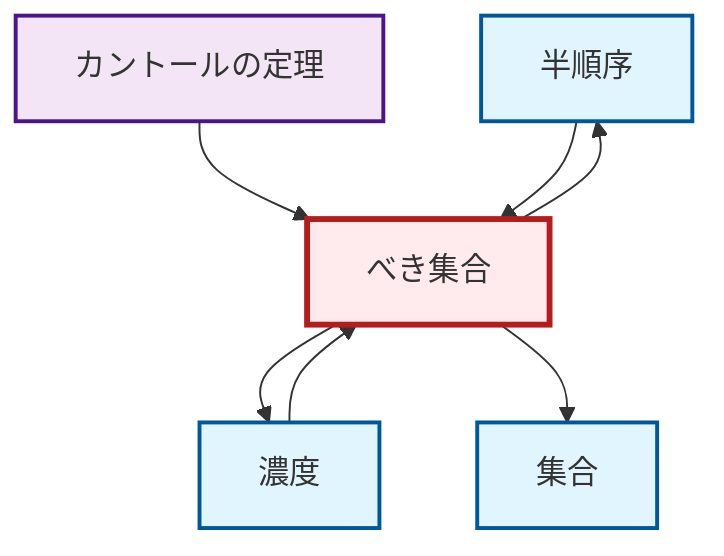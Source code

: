 graph TD
    classDef definition fill:#e1f5fe,stroke:#01579b,stroke-width:2px
    classDef theorem fill:#f3e5f5,stroke:#4a148c,stroke-width:2px
    classDef axiom fill:#fff3e0,stroke:#e65100,stroke-width:2px
    classDef example fill:#e8f5e9,stroke:#1b5e20,stroke-width:2px
    classDef current fill:#ffebee,stroke:#b71c1c,stroke-width:3px
    def-set["集合"]:::definition
    def-partial-order["半順序"]:::definition
    def-cardinality["濃度"]:::definition
    thm-cantor["カントールの定理"]:::theorem
    def-power-set["べき集合"]:::definition
    thm-cantor --> def-power-set
    def-power-set --> def-cardinality
    def-power-set --> def-set
    def-power-set --> def-partial-order
    def-partial-order --> def-power-set
    def-cardinality --> def-power-set
    class def-power-set current